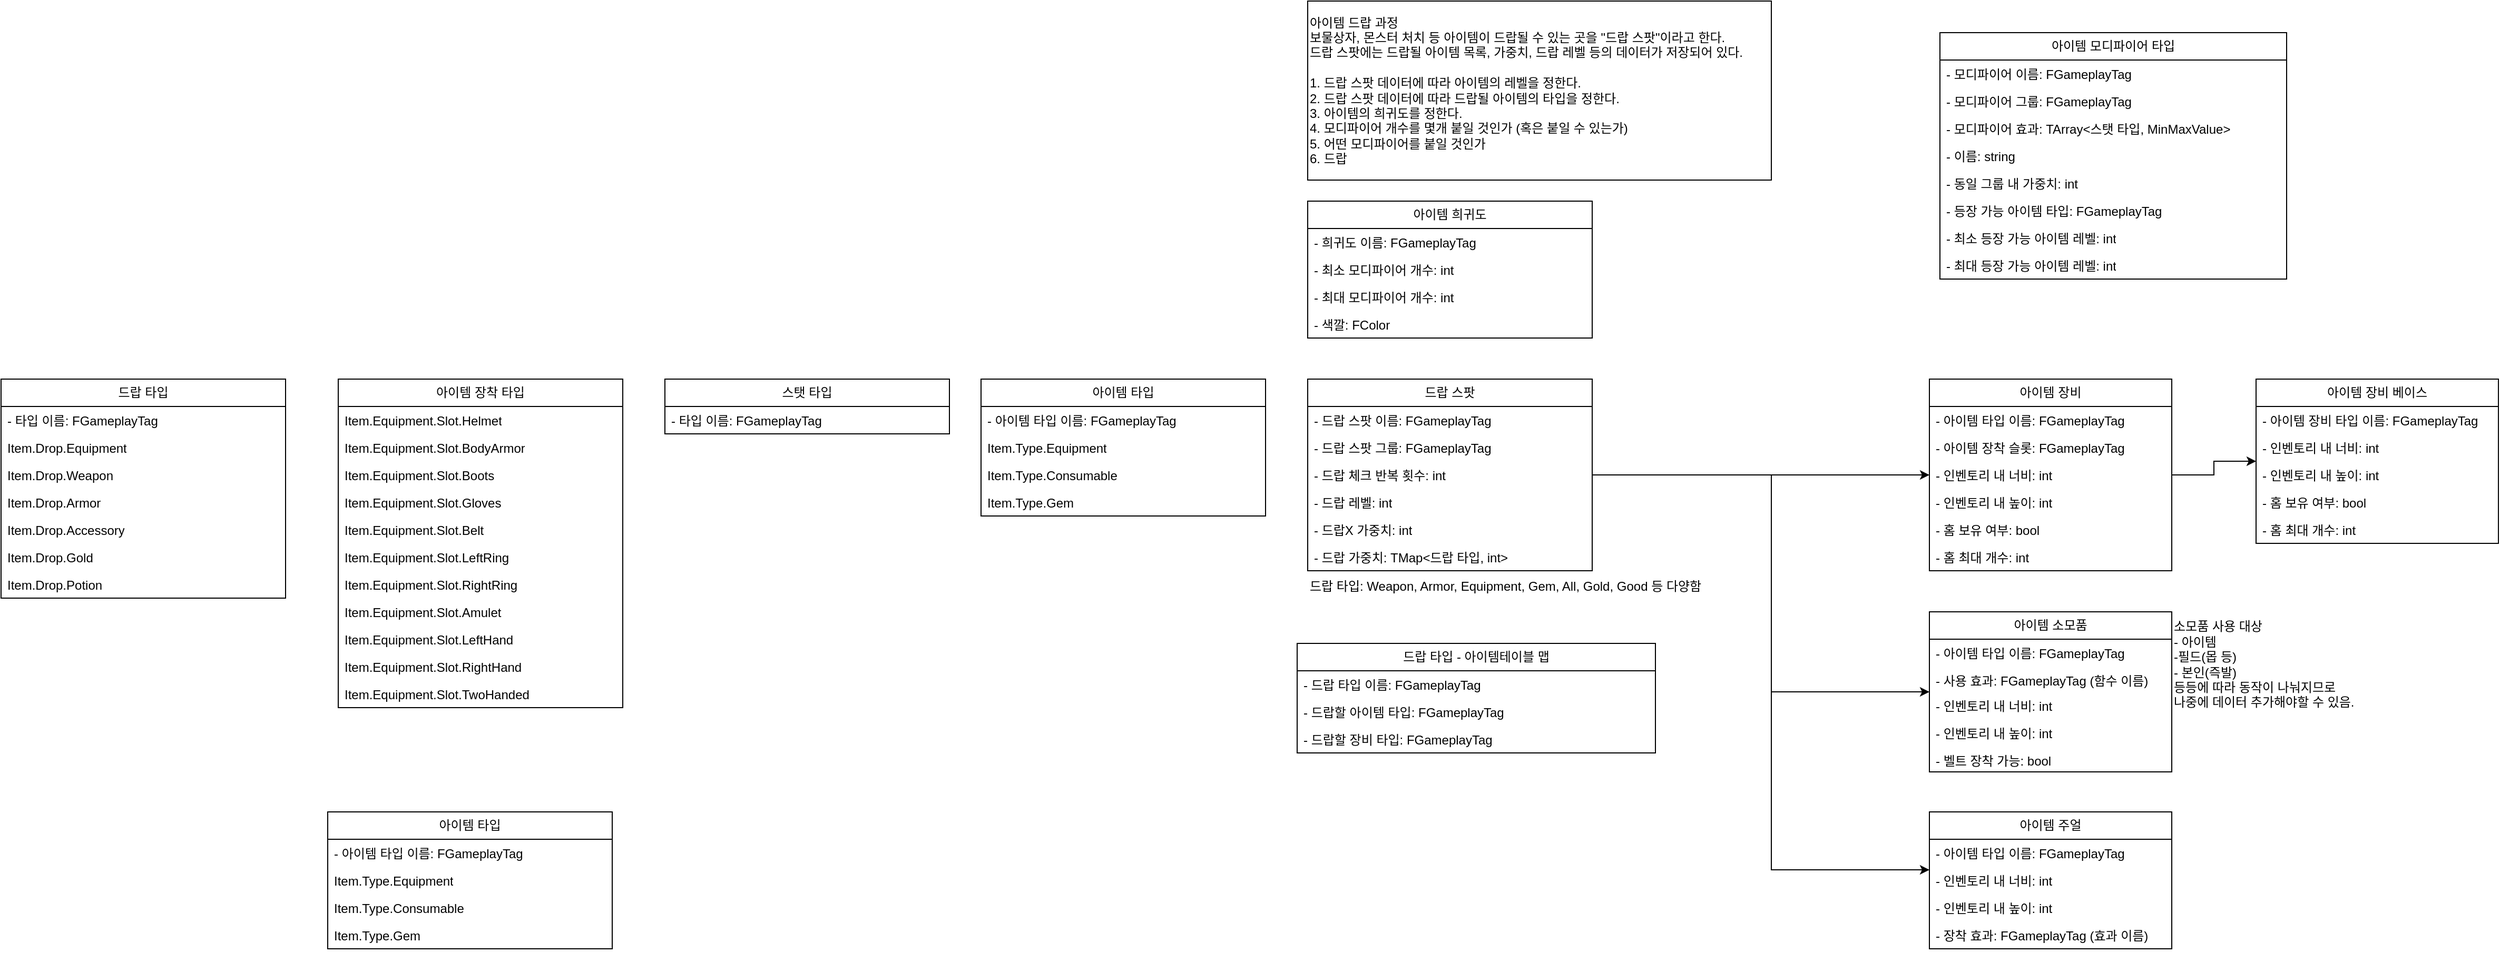 <mxfile version="22.0.8" type="github">
  <diagram id="C5RBs43oDa-KdzZeNtuy" name="Page-1">
    <mxGraphModel dx="2609" dy="642" grid="1" gridSize="10" guides="1" tooltips="1" connect="1" arrows="1" fold="1" page="1" pageScale="1" pageWidth="827" pageHeight="1169" math="0" shadow="0">
      <root>
        <mxCell id="WIyWlLk6GJQsqaUBKTNV-0" />
        <mxCell id="WIyWlLk6GJQsqaUBKTNV-1" parent="WIyWlLk6GJQsqaUBKTNV-0" />
        <mxCell id="uqvtZdEYVKm4WlNIXN3L-16" value="아이템 타입" style="swimlane;fontStyle=0;childLayout=stackLayout;horizontal=1;startSize=26;fillColor=none;horizontalStack=0;resizeParent=1;resizeParentMax=0;resizeLast=0;collapsible=1;marginBottom=0;whiteSpace=wrap;html=1;" parent="WIyWlLk6GJQsqaUBKTNV-1" vertex="1">
          <mxGeometry x="-590" y="559" width="270" height="130" as="geometry" />
        </mxCell>
        <mxCell id="pYJsjD_AlreR97OpPR__-17" value="- 아이템 타입 이름: FGameplayTag&lt;br&gt;" style="text;strokeColor=none;fillColor=none;align=left;verticalAlign=top;spacingLeft=4;spacingRight=4;overflow=hidden;rotatable=0;points=[[0,0.5],[1,0.5]];portConstraint=eastwest;whiteSpace=wrap;html=1;" vertex="1" parent="uqvtZdEYVKm4WlNIXN3L-16">
          <mxGeometry y="26" width="270" height="26" as="geometry" />
        </mxCell>
        <mxCell id="uqvtZdEYVKm4WlNIXN3L-17" value="Item.Type.Equipment" style="text;strokeColor=none;fillColor=none;align=left;verticalAlign=top;spacingLeft=4;spacingRight=4;overflow=hidden;rotatable=0;points=[[0,0.5],[1,0.5]];portConstraint=eastwest;whiteSpace=wrap;html=1;" parent="uqvtZdEYVKm4WlNIXN3L-16" vertex="1">
          <mxGeometry y="52" width="270" height="26" as="geometry" />
        </mxCell>
        <mxCell id="pYJsjD_AlreR97OpPR__-18" value="Item.Type.Consumable" style="text;strokeColor=none;fillColor=none;align=left;verticalAlign=top;spacingLeft=4;spacingRight=4;overflow=hidden;rotatable=0;points=[[0,0.5],[1,0.5]];portConstraint=eastwest;whiteSpace=wrap;html=1;" vertex="1" parent="uqvtZdEYVKm4WlNIXN3L-16">
          <mxGeometry y="78" width="270" height="26" as="geometry" />
        </mxCell>
        <mxCell id="pYJsjD_AlreR97OpPR__-19" value="Item.Type.Gem" style="text;strokeColor=none;fillColor=none;align=left;verticalAlign=top;spacingLeft=4;spacingRight=4;overflow=hidden;rotatable=0;points=[[0,0.5],[1,0.5]];portConstraint=eastwest;whiteSpace=wrap;html=1;" vertex="1" parent="uqvtZdEYVKm4WlNIXN3L-16">
          <mxGeometry y="104" width="270" height="26" as="geometry" />
        </mxCell>
        <mxCell id="uqvtZdEYVKm4WlNIXN3L-45" value="아이템 소모품" style="swimlane;fontStyle=0;childLayout=stackLayout;horizontal=1;startSize=26;fillColor=none;horizontalStack=0;resizeParent=1;resizeParentMax=0;resizeLast=0;collapsible=1;marginBottom=0;whiteSpace=wrap;html=1;" parent="WIyWlLk6GJQsqaUBKTNV-1" vertex="1">
          <mxGeometry x="310" y="780" width="230" height="152" as="geometry" />
        </mxCell>
        <mxCell id="uqvtZdEYVKm4WlNIXN3L-46" value="- 아이템 타입 이름: FGameplayTag" style="text;strokeColor=none;fillColor=none;align=left;verticalAlign=top;spacingLeft=4;spacingRight=4;overflow=hidden;rotatable=0;points=[[0,0.5],[1,0.5]];portConstraint=eastwest;whiteSpace=wrap;html=1;" parent="uqvtZdEYVKm4WlNIXN3L-45" vertex="1">
          <mxGeometry y="26" width="230" height="26" as="geometry" />
        </mxCell>
        <mxCell id="uqvtZdEYVKm4WlNIXN3L-53" value="- 사용 효과: FGameplayTag (함수 이름)" style="text;strokeColor=none;fillColor=none;align=left;verticalAlign=top;spacingLeft=4;spacingRight=4;overflow=hidden;rotatable=0;points=[[0,0.5],[1,0.5]];portConstraint=eastwest;whiteSpace=wrap;html=1;" parent="uqvtZdEYVKm4WlNIXN3L-45" vertex="1">
          <mxGeometry y="52" width="230" height="24" as="geometry" />
        </mxCell>
        <mxCell id="o3cVLX7GlPP_p-mK8Vke-2" value="- 인벤토리 내 너비: int" style="text;strokeColor=none;fillColor=none;align=left;verticalAlign=top;spacingLeft=4;spacingRight=4;overflow=hidden;rotatable=0;points=[[0,0.5],[1,0.5]];portConstraint=eastwest;whiteSpace=wrap;html=1;" parent="uqvtZdEYVKm4WlNIXN3L-45" vertex="1">
          <mxGeometry y="76" width="230" height="26" as="geometry" />
        </mxCell>
        <mxCell id="o3cVLX7GlPP_p-mK8Vke-3" value="- 인벤토리 내 높이: int" style="text;strokeColor=none;fillColor=none;align=left;verticalAlign=top;spacingLeft=4;spacingRight=4;overflow=hidden;rotatable=0;points=[[0,0.5],[1,0.5]];portConstraint=eastwest;whiteSpace=wrap;html=1;" parent="uqvtZdEYVKm4WlNIXN3L-45" vertex="1">
          <mxGeometry y="102" width="230" height="26" as="geometry" />
        </mxCell>
        <mxCell id="uqvtZdEYVKm4WlNIXN3L-54" value="- 벨트 장착 가능: bool" style="text;strokeColor=none;fillColor=none;align=left;verticalAlign=top;spacingLeft=4;spacingRight=4;overflow=hidden;rotatable=0;points=[[0,0.5],[1,0.5]];portConstraint=eastwest;whiteSpace=wrap;html=1;" parent="uqvtZdEYVKm4WlNIXN3L-45" vertex="1">
          <mxGeometry y="128" width="230" height="24" as="geometry" />
        </mxCell>
        <mxCell id="pYJsjD_AlreR97OpPR__-42" value="" style="edgeStyle=orthogonalEdgeStyle;rounded=0;orthogonalLoop=1;jettySize=auto;html=1;" edge="1" parent="WIyWlLk6GJQsqaUBKTNV-1" source="uqvtZdEYVKm4WlNIXN3L-56" target="pYJsjD_AlreR97OpPR__-35">
          <mxGeometry relative="1" as="geometry" />
        </mxCell>
        <mxCell id="uqvtZdEYVKm4WlNIXN3L-56" value="아이템 장비" style="swimlane;fontStyle=0;childLayout=stackLayout;horizontal=1;startSize=26;fillColor=none;horizontalStack=0;resizeParent=1;resizeParentMax=0;resizeLast=0;collapsible=1;marginBottom=0;whiteSpace=wrap;html=1;" parent="WIyWlLk6GJQsqaUBKTNV-1" vertex="1">
          <mxGeometry x="310" y="559" width="230" height="182" as="geometry" />
        </mxCell>
        <mxCell id="uqvtZdEYVKm4WlNIXN3L-57" value="- 아이템 타입 이름: FGameplayTag" style="text;strokeColor=none;fillColor=none;align=left;verticalAlign=top;spacingLeft=4;spacingRight=4;overflow=hidden;rotatable=0;points=[[0,0.5],[1,0.5]];portConstraint=eastwest;whiteSpace=wrap;html=1;" parent="uqvtZdEYVKm4WlNIXN3L-56" vertex="1">
          <mxGeometry y="26" width="230" height="26" as="geometry" />
        </mxCell>
        <mxCell id="uqvtZdEYVKm4WlNIXN3L-64" value="- 아이템 장착 슬롯: FGameplayTag&lt;br&gt;" style="text;strokeColor=none;fillColor=none;align=left;verticalAlign=top;spacingLeft=4;spacingRight=4;overflow=hidden;rotatable=0;points=[[0,0.5],[1,0.5]];portConstraint=eastwest;whiteSpace=wrap;html=1;" parent="uqvtZdEYVKm4WlNIXN3L-56" vertex="1">
          <mxGeometry y="52" width="230" height="26" as="geometry" />
        </mxCell>
        <mxCell id="o3cVLX7GlPP_p-mK8Vke-1" value="- 인벤토리 내 너비: int" style="text;strokeColor=none;fillColor=none;align=left;verticalAlign=top;spacingLeft=4;spacingRight=4;overflow=hidden;rotatable=0;points=[[0,0.5],[1,0.5]];portConstraint=eastwest;whiteSpace=wrap;html=1;" parent="uqvtZdEYVKm4WlNIXN3L-56" vertex="1">
          <mxGeometry y="78" width="230" height="26" as="geometry" />
        </mxCell>
        <mxCell id="uqvtZdEYVKm4WlNIXN3L-19" value="- 인벤토리 내 높이: int" style="text;strokeColor=none;fillColor=none;align=left;verticalAlign=top;spacingLeft=4;spacingRight=4;overflow=hidden;rotatable=0;points=[[0,0.5],[1,0.5]];portConstraint=eastwest;whiteSpace=wrap;html=1;" parent="uqvtZdEYVKm4WlNIXN3L-56" vertex="1">
          <mxGeometry y="104" width="230" height="26" as="geometry" />
        </mxCell>
        <mxCell id="uqvtZdEYVKm4WlNIXN3L-66" value="- 홈 보유 여부: bool" style="text;strokeColor=none;fillColor=none;align=left;verticalAlign=top;spacingLeft=4;spacingRight=4;overflow=hidden;rotatable=0;points=[[0,0.5],[1,0.5]];portConstraint=eastwest;whiteSpace=wrap;html=1;" parent="uqvtZdEYVKm4WlNIXN3L-56" vertex="1">
          <mxGeometry y="130" width="230" height="26" as="geometry" />
        </mxCell>
        <mxCell id="uqvtZdEYVKm4WlNIXN3L-67" value="- 홈 최대 개수: int" style="text;strokeColor=none;fillColor=none;align=left;verticalAlign=top;spacingLeft=4;spacingRight=4;overflow=hidden;rotatable=0;points=[[0,0.5],[1,0.5]];portConstraint=eastwest;whiteSpace=wrap;html=1;" parent="uqvtZdEYVKm4WlNIXN3L-56" vertex="1">
          <mxGeometry y="156" width="230" height="26" as="geometry" />
        </mxCell>
        <mxCell id="uqvtZdEYVKm4WlNIXN3L-62" value="소모품 사용 대상&lt;br&gt;&lt;div style=&quot;&quot;&gt;&lt;span style=&quot;background-color: initial;&quot;&gt;- 아이템&lt;/span&gt;&lt;/div&gt;-필드(몹 등)&lt;br&gt;- 본인(즉발)&lt;br&gt;등등에 따라 동작이 나눠지므로 &lt;br&gt;나중에 데이터 추가해야할 수 있음." style="text;html=1;align=left;verticalAlign=middle;resizable=0;points=[];autosize=1;strokeColor=none;fillColor=none;" parent="WIyWlLk6GJQsqaUBKTNV-1" vertex="1">
          <mxGeometry x="540" y="780" width="210" height="100" as="geometry" />
        </mxCell>
        <mxCell id="uqvtZdEYVKm4WlNIXN3L-68" value="아이템 주얼" style="swimlane;fontStyle=0;childLayout=stackLayout;horizontal=1;startSize=26;fillColor=none;horizontalStack=0;resizeParent=1;resizeParentMax=0;resizeLast=0;collapsible=1;marginBottom=0;whiteSpace=wrap;html=1;" parent="WIyWlLk6GJQsqaUBKTNV-1" vertex="1">
          <mxGeometry x="310" y="970" width="230" height="130" as="geometry" />
        </mxCell>
        <mxCell id="uqvtZdEYVKm4WlNIXN3L-69" value="- 아이템 타입 이름: FGameplayTag" style="text;strokeColor=none;fillColor=none;align=left;verticalAlign=top;spacingLeft=4;spacingRight=4;overflow=hidden;rotatable=0;points=[[0,0.5],[1,0.5]];portConstraint=eastwest;whiteSpace=wrap;html=1;" parent="uqvtZdEYVKm4WlNIXN3L-68" vertex="1">
          <mxGeometry y="26" width="230" height="26" as="geometry" />
        </mxCell>
        <mxCell id="o3cVLX7GlPP_p-mK8Vke-5" value="- 인벤토리 내 너비: int" style="text;strokeColor=none;fillColor=none;align=left;verticalAlign=top;spacingLeft=4;spacingRight=4;overflow=hidden;rotatable=0;points=[[0,0.5],[1,0.5]];portConstraint=eastwest;whiteSpace=wrap;html=1;" parent="uqvtZdEYVKm4WlNIXN3L-68" vertex="1">
          <mxGeometry y="52" width="230" height="26" as="geometry" />
        </mxCell>
        <mxCell id="o3cVLX7GlPP_p-mK8Vke-4" value="- 인벤토리 내 높이: int" style="text;strokeColor=none;fillColor=none;align=left;verticalAlign=top;spacingLeft=4;spacingRight=4;overflow=hidden;rotatable=0;points=[[0,0.5],[1,0.5]];portConstraint=eastwest;whiteSpace=wrap;html=1;" parent="uqvtZdEYVKm4WlNIXN3L-68" vertex="1">
          <mxGeometry y="78" width="230" height="26" as="geometry" />
        </mxCell>
        <mxCell id="uqvtZdEYVKm4WlNIXN3L-73" value="- 장착 효과: FGameplayTag (효과 이름)" style="text;strokeColor=none;fillColor=none;align=left;verticalAlign=top;spacingLeft=4;spacingRight=4;overflow=hidden;rotatable=0;points=[[0,0.5],[1,0.5]];portConstraint=eastwest;whiteSpace=wrap;html=1;" parent="uqvtZdEYVKm4WlNIXN3L-68" vertex="1">
          <mxGeometry y="104" width="230" height="26" as="geometry" />
        </mxCell>
        <mxCell id="uqvtZdEYVKm4WlNIXN3L-98" value="스탯 타입" style="swimlane;fontStyle=0;childLayout=stackLayout;horizontal=1;startSize=26;fillColor=none;horizontalStack=0;resizeParent=1;resizeParentMax=0;resizeLast=0;collapsible=1;marginBottom=0;whiteSpace=wrap;html=1;" parent="WIyWlLk6GJQsqaUBKTNV-1" vertex="1">
          <mxGeometry x="-890" y="559" width="270" height="52" as="geometry" />
        </mxCell>
        <mxCell id="uqvtZdEYVKm4WlNIXN3L-104" value="- 타입 이름: FGameplayTag" style="text;strokeColor=none;fillColor=none;align=left;verticalAlign=top;spacingLeft=4;spacingRight=4;overflow=hidden;rotatable=0;points=[[0,0.5],[1,0.5]];portConstraint=eastwest;whiteSpace=wrap;html=1;" parent="uqvtZdEYVKm4WlNIXN3L-98" vertex="1">
          <mxGeometry y="26" width="270" height="26" as="geometry" />
        </mxCell>
        <mxCell id="uqvtZdEYVKm4WlNIXN3L-122" value="아이템 드랍 과정&lt;br&gt;보물상자, 몬스터 처치 등 아이템이 드랍될 수 있는 곳을 &quot;드랍 스팟&quot;이라고 한다.&lt;br&gt;드랍 스팟에는 드랍될 아이템 목록, 가중치, 드랍 레벨 등의 데이터가 저장되어 있다.&lt;br&gt;&lt;br&gt;1. 드랍 스팟 데이터에 따라 아이템의 레벨을 정한다.&lt;br&gt;2. 드랍 스팟 데이터에 따라 드랍될 아이템의 타입을 정한다.&lt;br style=&quot;border-color: var(--border-color);&quot;&gt;&lt;span style=&quot;&quot;&gt;3. 아이템의 희귀도를 정한다.&lt;/span&gt;&lt;br style=&quot;border-color: var(--border-color);&quot;&gt;&lt;span style=&quot;&quot;&gt;4. 모디파이어 개수를 몇개 붙일 것인가 (혹은 붙일 수 있는가)&lt;/span&gt;&lt;br style=&quot;border-color: var(--border-color);&quot;&gt;&lt;span style=&quot;&quot;&gt;5. 어떤 모디파이어를 붙일 것인가&lt;/span&gt;&lt;br style=&quot;border-color: var(--border-color);&quot;&gt;&lt;span style=&quot;&quot;&gt;6. 드랍&lt;/span&gt;" style="rounded=0;whiteSpace=wrap;html=1;align=left;" parent="WIyWlLk6GJQsqaUBKTNV-1" vertex="1">
          <mxGeometry x="-280" y="200" width="440" height="170" as="geometry" />
        </mxCell>
        <mxCell id="uqvtZdEYVKm4WlNIXN3L-128" value="아이템 장착 타입" style="swimlane;fontStyle=0;childLayout=stackLayout;horizontal=1;startSize=26;fillColor=none;horizontalStack=0;resizeParent=1;resizeParentMax=0;resizeLast=0;collapsible=1;marginBottom=0;whiteSpace=wrap;html=1;" parent="WIyWlLk6GJQsqaUBKTNV-1" vertex="1">
          <mxGeometry x="-1200" y="559" width="270" height="312" as="geometry" />
        </mxCell>
        <mxCell id="pYJsjD_AlreR97OpPR__-32" value="Item.Equipment.Slot.Helmet" style="text;strokeColor=none;fillColor=none;align=left;verticalAlign=top;spacingLeft=4;spacingRight=4;overflow=hidden;rotatable=0;points=[[0,0.5],[1,0.5]];portConstraint=eastwest;whiteSpace=wrap;html=1;" vertex="1" parent="uqvtZdEYVKm4WlNIXN3L-128">
          <mxGeometry y="26" width="270" height="26" as="geometry" />
        </mxCell>
        <mxCell id="pYJsjD_AlreR97OpPR__-33" value="Item.Equipment.Slot.BodyArmor" style="text;strokeColor=none;fillColor=none;align=left;verticalAlign=top;spacingLeft=4;spacingRight=4;overflow=hidden;rotatable=0;points=[[0,0.5],[1,0.5]];portConstraint=eastwest;whiteSpace=wrap;html=1;" vertex="1" parent="uqvtZdEYVKm4WlNIXN3L-128">
          <mxGeometry y="52" width="270" height="26" as="geometry" />
        </mxCell>
        <mxCell id="pYJsjD_AlreR97OpPR__-34" value="Item.Equipment.Slot.Boots" style="text;strokeColor=none;fillColor=none;align=left;verticalAlign=top;spacingLeft=4;spacingRight=4;overflow=hidden;rotatable=0;points=[[0,0.5],[1,0.5]];portConstraint=eastwest;whiteSpace=wrap;html=1;" vertex="1" parent="uqvtZdEYVKm4WlNIXN3L-128">
          <mxGeometry y="78" width="270" height="26" as="geometry" />
        </mxCell>
        <mxCell id="pYJsjD_AlreR97OpPR__-67" value="Item.Equipment.Slot.Gloves" style="text;strokeColor=none;fillColor=none;align=left;verticalAlign=top;spacingLeft=4;spacingRight=4;overflow=hidden;rotatable=0;points=[[0,0.5],[1,0.5]];portConstraint=eastwest;whiteSpace=wrap;html=1;" vertex="1" parent="uqvtZdEYVKm4WlNIXN3L-128">
          <mxGeometry y="104" width="270" height="26" as="geometry" />
        </mxCell>
        <mxCell id="pYJsjD_AlreR97OpPR__-68" value="Item.Equipment.Slot.Belt" style="text;strokeColor=none;fillColor=none;align=left;verticalAlign=top;spacingLeft=4;spacingRight=4;overflow=hidden;rotatable=0;points=[[0,0.5],[1,0.5]];portConstraint=eastwest;whiteSpace=wrap;html=1;" vertex="1" parent="uqvtZdEYVKm4WlNIXN3L-128">
          <mxGeometry y="130" width="270" height="26" as="geometry" />
        </mxCell>
        <mxCell id="pYJsjD_AlreR97OpPR__-69" value="Item.Equipment.Slot.LeftRing" style="text;strokeColor=none;fillColor=none;align=left;verticalAlign=top;spacingLeft=4;spacingRight=4;overflow=hidden;rotatable=0;points=[[0,0.5],[1,0.5]];portConstraint=eastwest;whiteSpace=wrap;html=1;" vertex="1" parent="uqvtZdEYVKm4WlNIXN3L-128">
          <mxGeometry y="156" width="270" height="26" as="geometry" />
        </mxCell>
        <mxCell id="pYJsjD_AlreR97OpPR__-70" value="Item.Equipment.Slot.RightRing" style="text;strokeColor=none;fillColor=none;align=left;verticalAlign=top;spacingLeft=4;spacingRight=4;overflow=hidden;rotatable=0;points=[[0,0.5],[1,0.5]];portConstraint=eastwest;whiteSpace=wrap;html=1;" vertex="1" parent="uqvtZdEYVKm4WlNIXN3L-128">
          <mxGeometry y="182" width="270" height="26" as="geometry" />
        </mxCell>
        <mxCell id="pYJsjD_AlreR97OpPR__-71" value="Item.Equipment.Slot.Amulet" style="text;strokeColor=none;fillColor=none;align=left;verticalAlign=top;spacingLeft=4;spacingRight=4;overflow=hidden;rotatable=0;points=[[0,0.5],[1,0.5]];portConstraint=eastwest;whiteSpace=wrap;html=1;" vertex="1" parent="uqvtZdEYVKm4WlNIXN3L-128">
          <mxGeometry y="208" width="270" height="26" as="geometry" />
        </mxCell>
        <mxCell id="pYJsjD_AlreR97OpPR__-72" value="Item.Equipment.Slot.LeftHand" style="text;strokeColor=none;fillColor=none;align=left;verticalAlign=top;spacingLeft=4;spacingRight=4;overflow=hidden;rotatable=0;points=[[0,0.5],[1,0.5]];portConstraint=eastwest;whiteSpace=wrap;html=1;" vertex="1" parent="uqvtZdEYVKm4WlNIXN3L-128">
          <mxGeometry y="234" width="270" height="26" as="geometry" />
        </mxCell>
        <mxCell id="pYJsjD_AlreR97OpPR__-73" value="Item.Equipment.Slot.RightHand" style="text;strokeColor=none;fillColor=none;align=left;verticalAlign=top;spacingLeft=4;spacingRight=4;overflow=hidden;rotatable=0;points=[[0,0.5],[1,0.5]];portConstraint=eastwest;whiteSpace=wrap;html=1;" vertex="1" parent="uqvtZdEYVKm4WlNIXN3L-128">
          <mxGeometry y="260" width="270" height="26" as="geometry" />
        </mxCell>
        <mxCell id="pYJsjD_AlreR97OpPR__-74" value="Item.Equipment.Slot.TwoHanded" style="text;strokeColor=none;fillColor=none;align=left;verticalAlign=top;spacingLeft=4;spacingRight=4;overflow=hidden;rotatable=0;points=[[0,0.5],[1,0.5]];portConstraint=eastwest;whiteSpace=wrap;html=1;" vertex="1" parent="uqvtZdEYVKm4WlNIXN3L-128">
          <mxGeometry y="286" width="270" height="26" as="geometry" />
        </mxCell>
        <mxCell id="pYJsjD_AlreR97OpPR__-11" value="" style="edgeStyle=orthogonalEdgeStyle;rounded=0;orthogonalLoop=1;jettySize=auto;html=1;" edge="1" parent="WIyWlLk6GJQsqaUBKTNV-1" source="fvDbEHZVz452sutA-oqK-0" target="uqvtZdEYVKm4WlNIXN3L-45">
          <mxGeometry relative="1" as="geometry">
            <Array as="points">
              <mxPoint x="160" y="650" />
              <mxPoint x="160" y="856" />
            </Array>
          </mxGeometry>
        </mxCell>
        <mxCell id="fvDbEHZVz452sutA-oqK-0" value="드랍 스팟" style="swimlane;fontStyle=0;childLayout=stackLayout;horizontal=1;startSize=26;fillColor=none;horizontalStack=0;resizeParent=1;resizeParentMax=0;resizeLast=0;collapsible=1;marginBottom=0;whiteSpace=wrap;html=1;" parent="WIyWlLk6GJQsqaUBKTNV-1" vertex="1">
          <mxGeometry x="-280" y="559" width="270" height="182" as="geometry" />
        </mxCell>
        <mxCell id="fvDbEHZVz452sutA-oqK-1" value="- 드랍 스팟 이름: FGameplayTag" style="text;strokeColor=none;fillColor=none;align=left;verticalAlign=top;spacingLeft=4;spacingRight=4;overflow=hidden;rotatable=0;points=[[0,0.5],[1,0.5]];portConstraint=eastwest;whiteSpace=wrap;html=1;" parent="fvDbEHZVz452sutA-oqK-0" vertex="1">
          <mxGeometry y="26" width="270" height="26" as="geometry" />
        </mxCell>
        <mxCell id="fvDbEHZVz452sutA-oqK-2" value="- 드랍 스팟 그룹: FGameplayTag&lt;br&gt;" style="text;strokeColor=none;fillColor=none;align=left;verticalAlign=top;spacingLeft=4;spacingRight=4;overflow=hidden;rotatable=0;points=[[0,0.5],[1,0.5]];portConstraint=eastwest;whiteSpace=wrap;html=1;" parent="fvDbEHZVz452sutA-oqK-0" vertex="1">
          <mxGeometry y="52" width="270" height="26" as="geometry" />
        </mxCell>
        <mxCell id="fvDbEHZVz452sutA-oqK-3" value="- 드랍 체크 반복 횟수: int" style="text;strokeColor=none;fillColor=none;align=left;verticalAlign=top;spacingLeft=4;spacingRight=4;overflow=hidden;rotatable=0;points=[[0,0.5],[1,0.5]];portConstraint=eastwest;whiteSpace=wrap;html=1;" parent="fvDbEHZVz452sutA-oqK-0" vertex="1">
          <mxGeometry y="78" width="270" height="26" as="geometry" />
        </mxCell>
        <mxCell id="fvDbEHZVz452sutA-oqK-4" value="- 드랍 레벨: int" style="text;strokeColor=none;fillColor=none;align=left;verticalAlign=top;spacingLeft=4;spacingRight=4;overflow=hidden;rotatable=0;points=[[0,0.5],[1,0.5]];portConstraint=eastwest;whiteSpace=wrap;html=1;" parent="fvDbEHZVz452sutA-oqK-0" vertex="1">
          <mxGeometry y="104" width="270" height="26" as="geometry" />
        </mxCell>
        <mxCell id="fvDbEHZVz452sutA-oqK-5" value="- 드랍X 가중치: int" style="text;strokeColor=none;fillColor=none;align=left;verticalAlign=top;spacingLeft=4;spacingRight=4;overflow=hidden;rotatable=0;points=[[0,0.5],[1,0.5]];portConstraint=eastwest;whiteSpace=wrap;html=1;" parent="fvDbEHZVz452sutA-oqK-0" vertex="1">
          <mxGeometry y="130" width="270" height="26" as="geometry" />
        </mxCell>
        <mxCell id="fvDbEHZVz452sutA-oqK-6" value="- 드랍 가중치: TMap&amp;lt;드랍 타입, int&amp;gt;" style="text;strokeColor=none;fillColor=none;align=left;verticalAlign=top;spacingLeft=4;spacingRight=4;overflow=hidden;rotatable=0;points=[[0,0.5],[1,0.5]];portConstraint=eastwest;whiteSpace=wrap;html=1;" parent="fvDbEHZVz452sutA-oqK-0" vertex="1">
          <mxGeometry y="156" width="270" height="26" as="geometry" />
        </mxCell>
        <mxCell id="uqvtZdEYVKm4WlNIXN3L-110" value="아이템 희귀도" style="swimlane;fontStyle=0;childLayout=stackLayout;horizontal=1;startSize=26;fillColor=none;horizontalStack=0;resizeParent=1;resizeParentMax=0;resizeLast=0;collapsible=1;marginBottom=0;whiteSpace=wrap;html=1;" parent="WIyWlLk6GJQsqaUBKTNV-1" vertex="1">
          <mxGeometry x="-280" y="390" width="270" height="130" as="geometry" />
        </mxCell>
        <mxCell id="uqvtZdEYVKm4WlNIXN3L-111" value="- 희귀도 이름: FGameplayTag" style="text;strokeColor=none;fillColor=none;align=left;verticalAlign=top;spacingLeft=4;spacingRight=4;overflow=hidden;rotatable=0;points=[[0,0.5],[1,0.5]];portConstraint=eastwest;whiteSpace=wrap;html=1;" parent="uqvtZdEYVKm4WlNIXN3L-110" vertex="1">
          <mxGeometry y="26" width="270" height="26" as="geometry" />
        </mxCell>
        <mxCell id="uqvtZdEYVKm4WlNIXN3L-118" value="- 최소 모디파이어 개수: int" style="text;strokeColor=none;fillColor=none;align=left;verticalAlign=top;spacingLeft=4;spacingRight=4;overflow=hidden;rotatable=0;points=[[0,0.5],[1,0.5]];portConstraint=eastwest;whiteSpace=wrap;html=1;" parent="uqvtZdEYVKm4WlNIXN3L-110" vertex="1">
          <mxGeometry y="52" width="270" height="26" as="geometry" />
        </mxCell>
        <mxCell id="uqvtZdEYVKm4WlNIXN3L-119" value="- 최대 모디파이어 개수: int" style="text;strokeColor=none;fillColor=none;align=left;verticalAlign=top;spacingLeft=4;spacingRight=4;overflow=hidden;rotatable=0;points=[[0,0.5],[1,0.5]];portConstraint=eastwest;whiteSpace=wrap;html=1;" parent="uqvtZdEYVKm4WlNIXN3L-110" vertex="1">
          <mxGeometry y="78" width="270" height="26" as="geometry" />
        </mxCell>
        <mxCell id="uqvtZdEYVKm4WlNIXN3L-120" value="- 색깔: FColor" style="text;strokeColor=none;fillColor=none;align=left;verticalAlign=top;spacingLeft=4;spacingRight=4;overflow=hidden;rotatable=0;points=[[0,0.5],[1,0.5]];portConstraint=eastwest;whiteSpace=wrap;html=1;" parent="uqvtZdEYVKm4WlNIXN3L-110" vertex="1">
          <mxGeometry y="104" width="270" height="26" as="geometry" />
        </mxCell>
        <mxCell id="pYJsjD_AlreR97OpPR__-12" value="" style="edgeStyle=orthogonalEdgeStyle;rounded=0;orthogonalLoop=1;jettySize=auto;html=1;" edge="1" parent="WIyWlLk6GJQsqaUBKTNV-1" source="fvDbEHZVz452sutA-oqK-0" target="uqvtZdEYVKm4WlNIXN3L-56">
          <mxGeometry relative="1" as="geometry">
            <mxPoint y="660" as="sourcePoint" />
            <mxPoint x="90" y="866" as="targetPoint" />
            <Array as="points">
              <mxPoint x="20" y="650" />
              <mxPoint x="20" y="650" />
            </Array>
          </mxGeometry>
        </mxCell>
        <mxCell id="pYJsjD_AlreR97OpPR__-15" value="" style="edgeStyle=orthogonalEdgeStyle;rounded=0;orthogonalLoop=1;jettySize=auto;html=1;" edge="1" parent="WIyWlLk6GJQsqaUBKTNV-1" source="fvDbEHZVz452sutA-oqK-0" target="uqvtZdEYVKm4WlNIXN3L-68">
          <mxGeometry relative="1" as="geometry">
            <mxPoint y="660" as="sourcePoint" />
            <mxPoint x="320" y="866" as="targetPoint" />
            <Array as="points">
              <mxPoint x="160" y="650" />
              <mxPoint x="160" y="1025" />
            </Array>
          </mxGeometry>
        </mxCell>
        <mxCell id="uqvtZdEYVKm4WlNIXN3L-82" value="아이템 모디파이어 타입" style="swimlane;fontStyle=0;childLayout=stackLayout;horizontal=1;startSize=26;fillColor=none;horizontalStack=0;resizeParent=1;resizeParentMax=0;resizeLast=0;collapsible=1;marginBottom=0;whiteSpace=wrap;html=1;" parent="WIyWlLk6GJQsqaUBKTNV-1" vertex="1">
          <mxGeometry x="320" y="230" width="329" height="234" as="geometry" />
        </mxCell>
        <mxCell id="uqvtZdEYVKm4WlNIXN3L-87" value="- 모디파이어 이름: FGameplayTag" style="text;strokeColor=none;fillColor=none;align=left;verticalAlign=top;spacingLeft=4;spacingRight=4;overflow=hidden;rotatable=0;points=[[0,0.5],[1,0.5]];portConstraint=eastwest;whiteSpace=wrap;html=1;" parent="uqvtZdEYVKm4WlNIXN3L-82" vertex="1">
          <mxGeometry y="26" width="329" height="26" as="geometry" />
        </mxCell>
        <mxCell id="uqvtZdEYVKm4WlNIXN3L-83" value="- 모디파이어 그룹: FGameplayTag" style="text;strokeColor=none;fillColor=none;align=left;verticalAlign=top;spacingLeft=4;spacingRight=4;overflow=hidden;rotatable=0;points=[[0,0.5],[1,0.5]];portConstraint=eastwest;whiteSpace=wrap;html=1;" parent="uqvtZdEYVKm4WlNIXN3L-82" vertex="1">
          <mxGeometry y="52" width="329" height="26" as="geometry" />
        </mxCell>
        <mxCell id="uqvtZdEYVKm4WlNIXN3L-90" value="- 모디파이어 효과: TArray&amp;lt;스탯 타입, MinMaxValue&amp;gt;" style="text;strokeColor=none;fillColor=none;align=left;verticalAlign=top;spacingLeft=4;spacingRight=4;overflow=hidden;rotatable=0;points=[[0,0.5],[1,0.5]];portConstraint=eastwest;whiteSpace=wrap;html=1;" parent="uqvtZdEYVKm4WlNIXN3L-82" vertex="1">
          <mxGeometry y="78" width="329" height="26" as="geometry" />
        </mxCell>
        <mxCell id="uqvtZdEYVKm4WlNIXN3L-94" value="- 이름: string" style="text;strokeColor=none;fillColor=none;align=left;verticalAlign=top;spacingLeft=4;spacingRight=4;overflow=hidden;rotatable=0;points=[[0,0.5],[1,0.5]];portConstraint=eastwest;whiteSpace=wrap;html=1;" parent="uqvtZdEYVKm4WlNIXN3L-82" vertex="1">
          <mxGeometry y="104" width="329" height="26" as="geometry" />
        </mxCell>
        <mxCell id="uqvtZdEYVKm4WlNIXN3L-92" value="- 동일 그룹 내 가중치: int&amp;nbsp;" style="text;strokeColor=none;fillColor=none;align=left;verticalAlign=top;spacingLeft=4;spacingRight=4;overflow=hidden;rotatable=0;points=[[0,0.5],[1,0.5]];portConstraint=eastwest;whiteSpace=wrap;html=1;" parent="uqvtZdEYVKm4WlNIXN3L-82" vertex="1">
          <mxGeometry y="130" width="329" height="26" as="geometry" />
        </mxCell>
        <mxCell id="uqvtZdEYVKm4WlNIXN3L-95" value="- 등장 가능 아이템 타입: FGameplayTag" style="text;strokeColor=none;fillColor=none;align=left;verticalAlign=top;spacingLeft=4;spacingRight=4;overflow=hidden;rotatable=0;points=[[0,0.5],[1,0.5]];portConstraint=eastwest;whiteSpace=wrap;html=1;" parent="uqvtZdEYVKm4WlNIXN3L-82" vertex="1">
          <mxGeometry y="156" width="329" height="26" as="geometry" />
        </mxCell>
        <mxCell id="uqvtZdEYVKm4WlNIXN3L-84" value="- 최소 등장 가능 아이템 레벨: int" style="text;strokeColor=none;fillColor=none;align=left;verticalAlign=top;spacingLeft=4;spacingRight=4;overflow=hidden;rotatable=0;points=[[0,0.5],[1,0.5]];portConstraint=eastwest;whiteSpace=wrap;html=1;" parent="uqvtZdEYVKm4WlNIXN3L-82" vertex="1">
          <mxGeometry y="182" width="329" height="26" as="geometry" />
        </mxCell>
        <mxCell id="uqvtZdEYVKm4WlNIXN3L-89" value="- 최대 등장 가능 아이템 레벨: int" style="text;strokeColor=none;fillColor=none;align=left;verticalAlign=top;spacingLeft=4;spacingRight=4;overflow=hidden;rotatable=0;points=[[0,0.5],[1,0.5]];portConstraint=eastwest;whiteSpace=wrap;html=1;" parent="uqvtZdEYVKm4WlNIXN3L-82" vertex="1">
          <mxGeometry y="208" width="329" height="26" as="geometry" />
        </mxCell>
        <mxCell id="pYJsjD_AlreR97OpPR__-27" value="드랍 타입" style="swimlane;fontStyle=0;childLayout=stackLayout;horizontal=1;startSize=26;fillColor=none;horizontalStack=0;resizeParent=1;resizeParentMax=0;resizeLast=0;collapsible=1;marginBottom=0;whiteSpace=wrap;html=1;" vertex="1" parent="WIyWlLk6GJQsqaUBKTNV-1">
          <mxGeometry x="-1520" y="559" width="270" height="208" as="geometry" />
        </mxCell>
        <mxCell id="pYJsjD_AlreR97OpPR__-28" value="- 타입 이름: FGameplayTag" style="text;strokeColor=none;fillColor=none;align=left;verticalAlign=top;spacingLeft=4;spacingRight=4;overflow=hidden;rotatable=0;points=[[0,0.5],[1,0.5]];portConstraint=eastwest;whiteSpace=wrap;html=1;" vertex="1" parent="pYJsjD_AlreR97OpPR__-27">
          <mxGeometry y="26" width="270" height="26" as="geometry" />
        </mxCell>
        <mxCell id="pYJsjD_AlreR97OpPR__-31" value="Item.Drop.Equipment" style="text;strokeColor=none;fillColor=none;align=left;verticalAlign=top;spacingLeft=4;spacingRight=4;overflow=hidden;rotatable=0;points=[[0,0.5],[1,0.5]];portConstraint=eastwest;whiteSpace=wrap;html=1;" vertex="1" parent="pYJsjD_AlreR97OpPR__-27">
          <mxGeometry y="52" width="270" height="26" as="geometry" />
        </mxCell>
        <mxCell id="pYJsjD_AlreR97OpPR__-29" value="Item.Drop.Weapon" style="text;strokeColor=none;fillColor=none;align=left;verticalAlign=top;spacingLeft=4;spacingRight=4;overflow=hidden;rotatable=0;points=[[0,0.5],[1,0.5]];portConstraint=eastwest;whiteSpace=wrap;html=1;" vertex="1" parent="pYJsjD_AlreR97OpPR__-27">
          <mxGeometry y="78" width="270" height="26" as="geometry" />
        </mxCell>
        <mxCell id="pYJsjD_AlreR97OpPR__-30" value="Item.Drop.Armor" style="text;strokeColor=none;fillColor=none;align=left;verticalAlign=top;spacingLeft=4;spacingRight=4;overflow=hidden;rotatable=0;points=[[0,0.5],[1,0.5]];portConstraint=eastwest;whiteSpace=wrap;html=1;" vertex="1" parent="pYJsjD_AlreR97OpPR__-27">
          <mxGeometry y="104" width="270" height="26" as="geometry" />
        </mxCell>
        <mxCell id="pYJsjD_AlreR97OpPR__-61" value="Item.Drop.Accessory" style="text;strokeColor=none;fillColor=none;align=left;verticalAlign=top;spacingLeft=4;spacingRight=4;overflow=hidden;rotatable=0;points=[[0,0.5],[1,0.5]];portConstraint=eastwest;whiteSpace=wrap;html=1;" vertex="1" parent="pYJsjD_AlreR97OpPR__-27">
          <mxGeometry y="130" width="270" height="26" as="geometry" />
        </mxCell>
        <mxCell id="pYJsjD_AlreR97OpPR__-57" value="Item.Drop.Gold" style="text;strokeColor=none;fillColor=none;align=left;verticalAlign=top;spacingLeft=4;spacingRight=4;overflow=hidden;rotatable=0;points=[[0,0.5],[1,0.5]];portConstraint=eastwest;whiteSpace=wrap;html=1;" vertex="1" parent="pYJsjD_AlreR97OpPR__-27">
          <mxGeometry y="156" width="270" height="26" as="geometry" />
        </mxCell>
        <mxCell id="pYJsjD_AlreR97OpPR__-58" value="Item.Drop.Potion" style="text;strokeColor=none;fillColor=none;align=left;verticalAlign=top;spacingLeft=4;spacingRight=4;overflow=hidden;rotatable=0;points=[[0,0.5],[1,0.5]];portConstraint=eastwest;whiteSpace=wrap;html=1;" vertex="1" parent="pYJsjD_AlreR97OpPR__-27">
          <mxGeometry y="182" width="270" height="26" as="geometry" />
        </mxCell>
        <mxCell id="pYJsjD_AlreR97OpPR__-35" value="아이템 장비 베이스" style="swimlane;fontStyle=0;childLayout=stackLayout;horizontal=1;startSize=26;fillColor=none;horizontalStack=0;resizeParent=1;resizeParentMax=0;resizeLast=0;collapsible=1;marginBottom=0;whiteSpace=wrap;html=1;" vertex="1" parent="WIyWlLk6GJQsqaUBKTNV-1">
          <mxGeometry x="620" y="559" width="230" height="156" as="geometry" />
        </mxCell>
        <mxCell id="pYJsjD_AlreR97OpPR__-36" value="- 아이템 장비 타입 이름: FGameplayTag" style="text;strokeColor=none;fillColor=none;align=left;verticalAlign=top;spacingLeft=4;spacingRight=4;overflow=hidden;rotatable=0;points=[[0,0.5],[1,0.5]];portConstraint=eastwest;whiteSpace=wrap;html=1;" vertex="1" parent="pYJsjD_AlreR97OpPR__-35">
          <mxGeometry y="26" width="230" height="26" as="geometry" />
        </mxCell>
        <mxCell id="pYJsjD_AlreR97OpPR__-38" value="- 인벤토리 내 너비: int" style="text;strokeColor=none;fillColor=none;align=left;verticalAlign=top;spacingLeft=4;spacingRight=4;overflow=hidden;rotatable=0;points=[[0,0.5],[1,0.5]];portConstraint=eastwest;whiteSpace=wrap;html=1;" vertex="1" parent="pYJsjD_AlreR97OpPR__-35">
          <mxGeometry y="52" width="230" height="26" as="geometry" />
        </mxCell>
        <mxCell id="pYJsjD_AlreR97OpPR__-39" value="- 인벤토리 내 높이: int" style="text;strokeColor=none;fillColor=none;align=left;verticalAlign=top;spacingLeft=4;spacingRight=4;overflow=hidden;rotatable=0;points=[[0,0.5],[1,0.5]];portConstraint=eastwest;whiteSpace=wrap;html=1;" vertex="1" parent="pYJsjD_AlreR97OpPR__-35">
          <mxGeometry y="78" width="230" height="26" as="geometry" />
        </mxCell>
        <mxCell id="pYJsjD_AlreR97OpPR__-40" value="- 홈 보유 여부: bool" style="text;strokeColor=none;fillColor=none;align=left;verticalAlign=top;spacingLeft=4;spacingRight=4;overflow=hidden;rotatable=0;points=[[0,0.5],[1,0.5]];portConstraint=eastwest;whiteSpace=wrap;html=1;" vertex="1" parent="pYJsjD_AlreR97OpPR__-35">
          <mxGeometry y="104" width="230" height="26" as="geometry" />
        </mxCell>
        <mxCell id="pYJsjD_AlreR97OpPR__-41" value="- 홈 최대 개수: int" style="text;strokeColor=none;fillColor=none;align=left;verticalAlign=top;spacingLeft=4;spacingRight=4;overflow=hidden;rotatable=0;points=[[0,0.5],[1,0.5]];portConstraint=eastwest;whiteSpace=wrap;html=1;" vertex="1" parent="pYJsjD_AlreR97OpPR__-35">
          <mxGeometry y="130" width="230" height="26" as="geometry" />
        </mxCell>
        <mxCell id="pYJsjD_AlreR97OpPR__-48" value="드랍 타입: Weapon, Armor, Equipment, Gem, All, Gold, Good 등 다양함" style="text;html=1;align=left;verticalAlign=middle;resizable=0;points=[];autosize=1;strokeColor=none;fillColor=none;" vertex="1" parent="WIyWlLk6GJQsqaUBKTNV-1">
          <mxGeometry x="-280" y="741" width="400" height="30" as="geometry" />
        </mxCell>
        <mxCell id="pYJsjD_AlreR97OpPR__-49" value="드랍 타입 - 아이템테이블 맵" style="swimlane;fontStyle=0;childLayout=stackLayout;horizontal=1;startSize=26;fillColor=none;horizontalStack=0;resizeParent=1;resizeParentMax=0;resizeLast=0;collapsible=1;marginBottom=0;whiteSpace=wrap;html=1;" vertex="1" parent="WIyWlLk6GJQsqaUBKTNV-1">
          <mxGeometry x="-290" y="810" width="340" height="104" as="geometry" />
        </mxCell>
        <mxCell id="pYJsjD_AlreR97OpPR__-50" value="- 드랍 타입 이름: FGameplayTag" style="text;strokeColor=none;fillColor=none;align=left;verticalAlign=top;spacingLeft=4;spacingRight=4;overflow=hidden;rotatable=0;points=[[0,0.5],[1,0.5]];portConstraint=eastwest;whiteSpace=wrap;html=1;" vertex="1" parent="pYJsjD_AlreR97OpPR__-49">
          <mxGeometry y="26" width="340" height="26" as="geometry" />
        </mxCell>
        <mxCell id="pYJsjD_AlreR97OpPR__-51" value="- 드랍할 아이템 타입: FGameplayTag&lt;br&gt;" style="text;strokeColor=none;fillColor=none;align=left;verticalAlign=top;spacingLeft=4;spacingRight=4;overflow=hidden;rotatable=0;points=[[0,0.5],[1,0.5]];portConstraint=eastwest;whiteSpace=wrap;html=1;" vertex="1" parent="pYJsjD_AlreR97OpPR__-49">
          <mxGeometry y="52" width="340" height="26" as="geometry" />
        </mxCell>
        <mxCell id="pYJsjD_AlreR97OpPR__-56" value="- 드랍할 장비 타입: FGameplayTag" style="text;strokeColor=none;fillColor=none;align=left;verticalAlign=top;spacingLeft=4;spacingRight=4;overflow=hidden;rotatable=0;points=[[0,0.5],[1,0.5]];portConstraint=eastwest;whiteSpace=wrap;html=1;" vertex="1" parent="pYJsjD_AlreR97OpPR__-49">
          <mxGeometry y="78" width="340" height="26" as="geometry" />
        </mxCell>
        <mxCell id="pYJsjD_AlreR97OpPR__-62" value="아이템 타입" style="swimlane;fontStyle=0;childLayout=stackLayout;horizontal=1;startSize=26;fillColor=none;horizontalStack=0;resizeParent=1;resizeParentMax=0;resizeLast=0;collapsible=1;marginBottom=0;whiteSpace=wrap;html=1;" vertex="1" parent="WIyWlLk6GJQsqaUBKTNV-1">
          <mxGeometry x="-1210" y="970" width="270" height="130" as="geometry" />
        </mxCell>
        <mxCell id="pYJsjD_AlreR97OpPR__-63" value="- 아이템 타입 이름: FGameplayTag&lt;br&gt;" style="text;strokeColor=none;fillColor=none;align=left;verticalAlign=top;spacingLeft=4;spacingRight=4;overflow=hidden;rotatable=0;points=[[0,0.5],[1,0.5]];portConstraint=eastwest;whiteSpace=wrap;html=1;" vertex="1" parent="pYJsjD_AlreR97OpPR__-62">
          <mxGeometry y="26" width="270" height="26" as="geometry" />
        </mxCell>
        <mxCell id="pYJsjD_AlreR97OpPR__-64" value="Item.Type.Equipment" style="text;strokeColor=none;fillColor=none;align=left;verticalAlign=top;spacingLeft=4;spacingRight=4;overflow=hidden;rotatable=0;points=[[0,0.5],[1,0.5]];portConstraint=eastwest;whiteSpace=wrap;html=1;" vertex="1" parent="pYJsjD_AlreR97OpPR__-62">
          <mxGeometry y="52" width="270" height="26" as="geometry" />
        </mxCell>
        <mxCell id="pYJsjD_AlreR97OpPR__-65" value="Item.Type.Consumable" style="text;strokeColor=none;fillColor=none;align=left;verticalAlign=top;spacingLeft=4;spacingRight=4;overflow=hidden;rotatable=0;points=[[0,0.5],[1,0.5]];portConstraint=eastwest;whiteSpace=wrap;html=1;" vertex="1" parent="pYJsjD_AlreR97OpPR__-62">
          <mxGeometry y="78" width="270" height="26" as="geometry" />
        </mxCell>
        <mxCell id="pYJsjD_AlreR97OpPR__-66" value="Item.Type.Gem" style="text;strokeColor=none;fillColor=none;align=left;verticalAlign=top;spacingLeft=4;spacingRight=4;overflow=hidden;rotatable=0;points=[[0,0.5],[1,0.5]];portConstraint=eastwest;whiteSpace=wrap;html=1;" vertex="1" parent="pYJsjD_AlreR97OpPR__-62">
          <mxGeometry y="104" width="270" height="26" as="geometry" />
        </mxCell>
      </root>
    </mxGraphModel>
  </diagram>
</mxfile>
